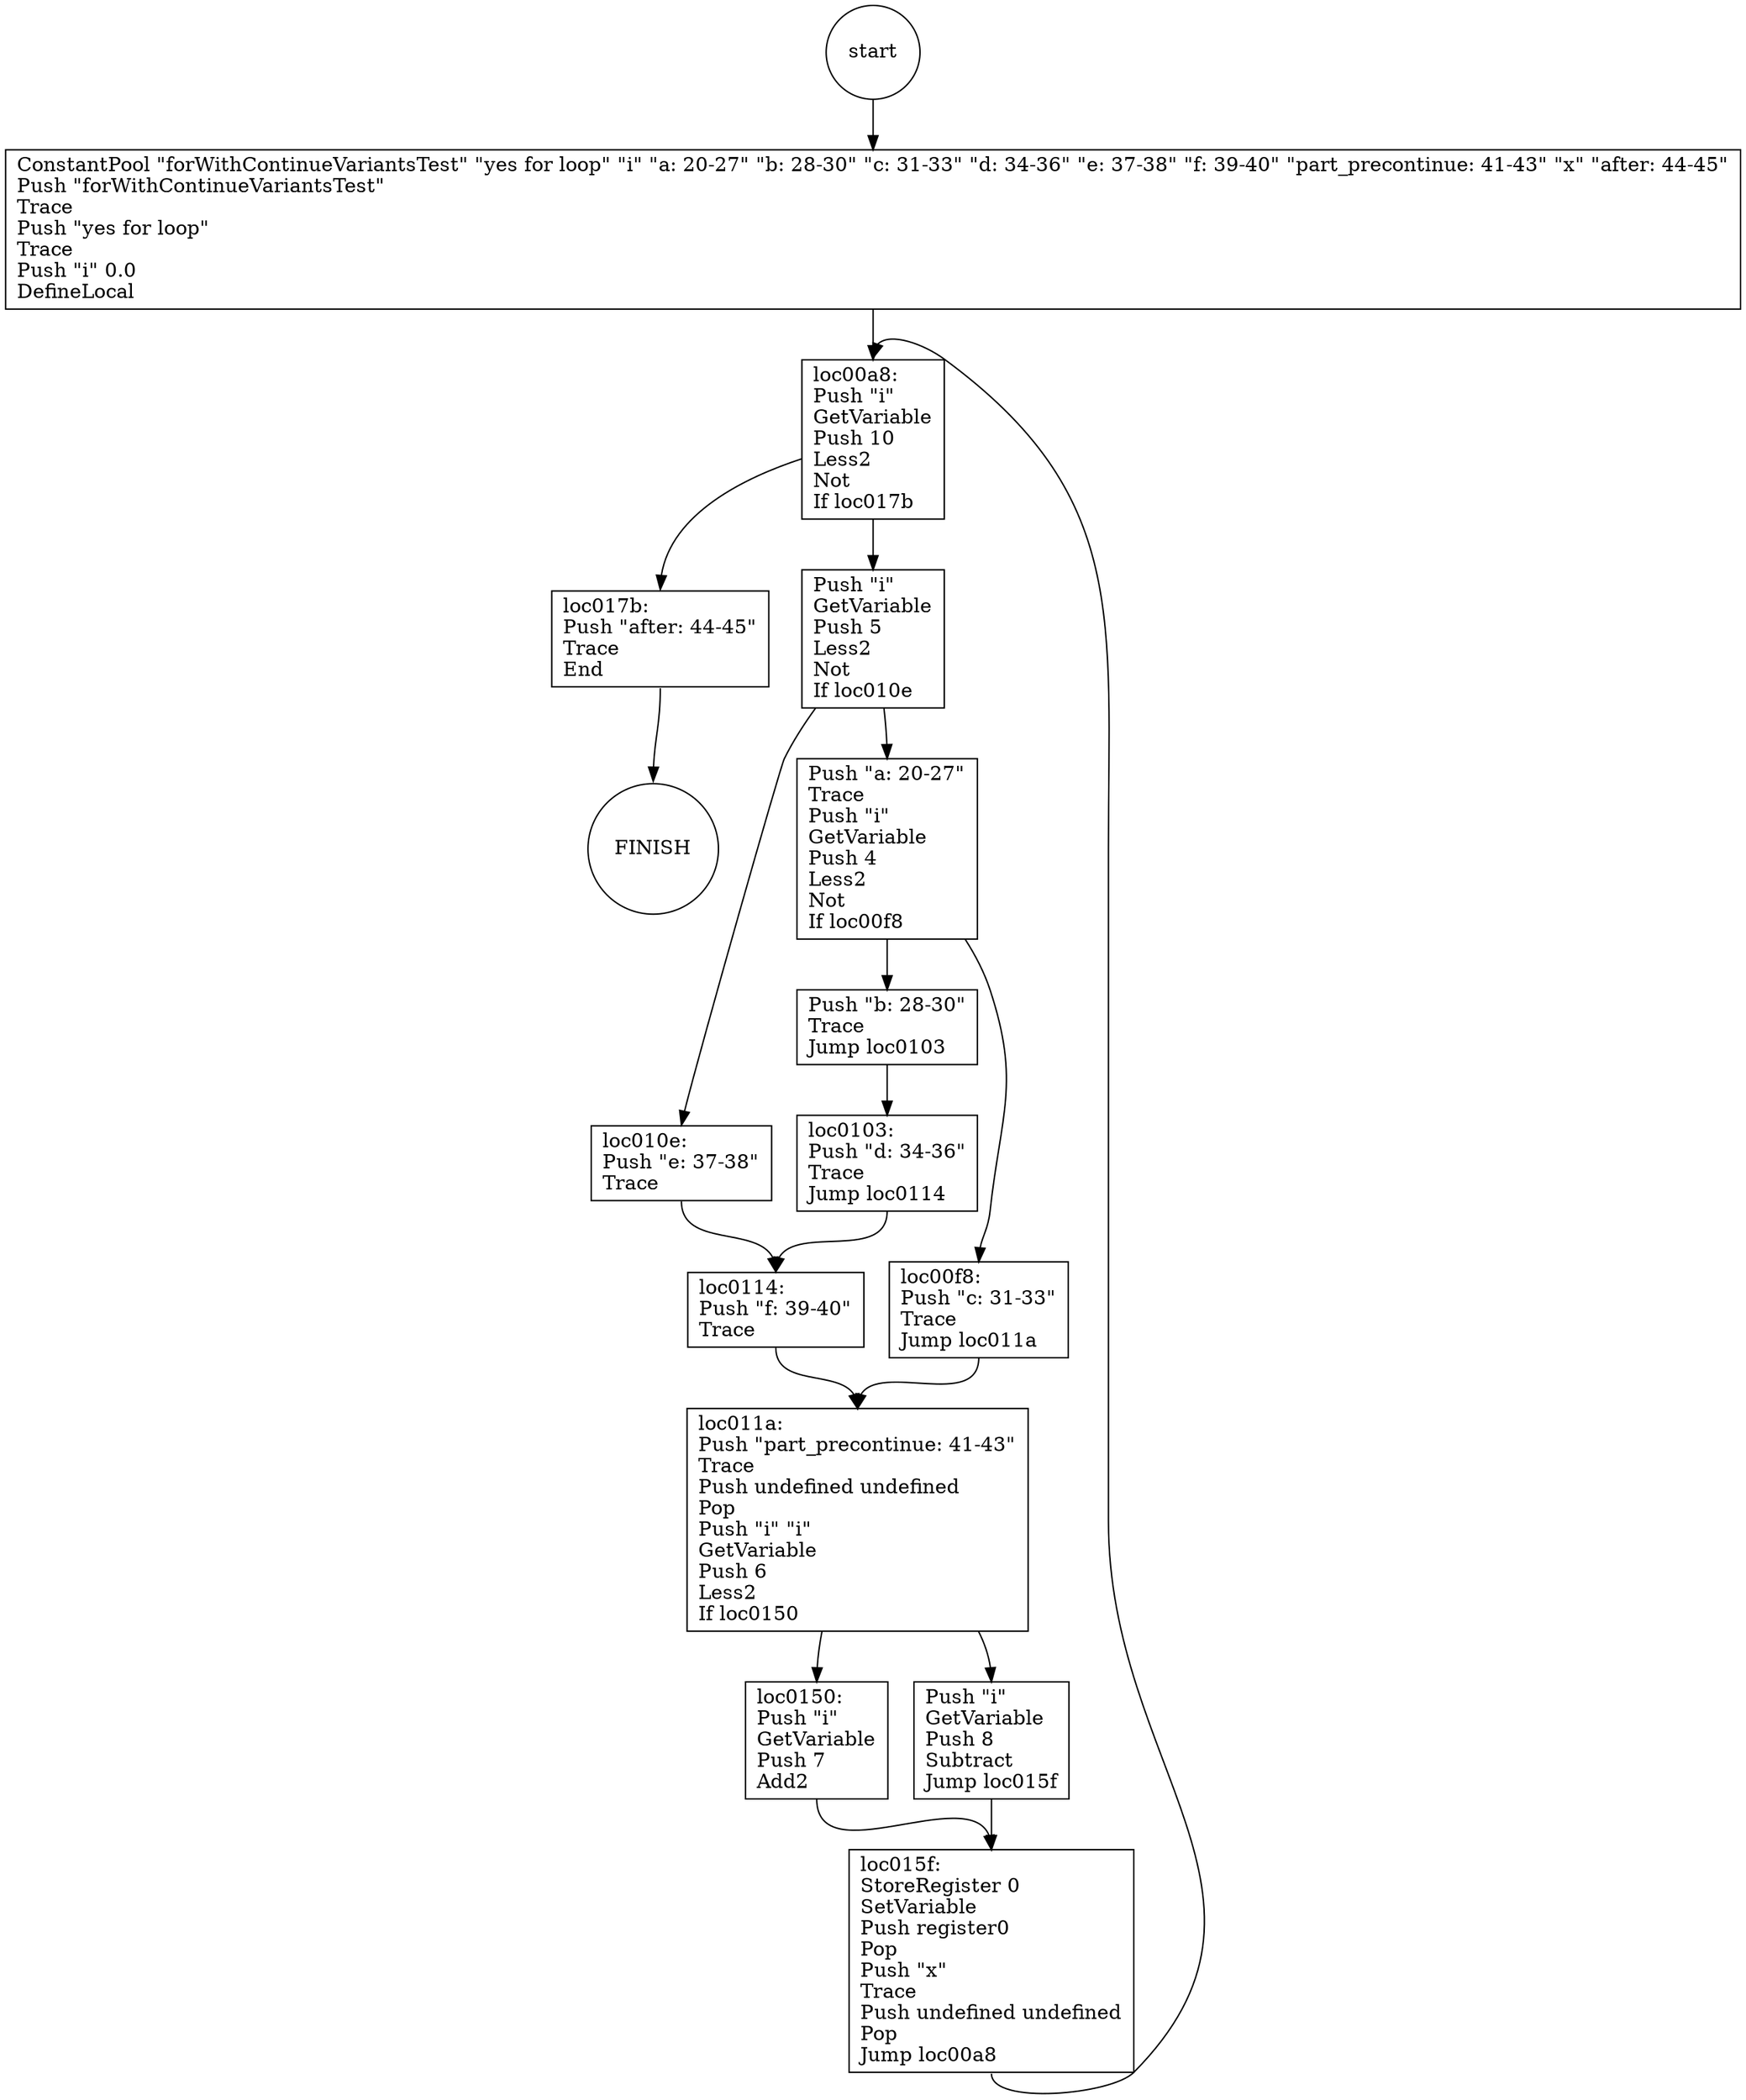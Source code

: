 digraph pcode {
start [shape="circle"]
start:s -> loc0000:n;
loc00a8 [shape="box" label="loc00a8:\lPush \"i\"\lGetVariable\lPush 10\lLess2\lNot\lIf loc017b\l"];
loc00a8 -> loc017b:n;
loc00a8 -> loc00bd:n;
loc011a [shape="box" label="loc011a:\lPush \"part_precontinue: 41-43\"\lTrace\lPush undefined undefined\lPop\lPush \"i\" \"i\"\lGetVariable\lPush 6\lLess2\lIf loc0150\l"];
loc011a -> loc0150:n;
loc011a -> loc013c:n;
loc00bd [shape="box" label="Push \"i\"\lGetVariable\lPush 5\lLess2\lNot\lIf loc010e\l"];
loc00bd -> loc010e:n;
loc00bd -> loc00d2:n;
loc013c [shape="box" label="Push \"i\"\lGetVariable\lPush 8\lSubtract\lJump loc015f\l"];
loc013c:s -> loc015f:n;
loc00d2 [shape="box" label="Push \"a: 20-27\"\lTrace\lPush \"i\"\lGetVariable\lPush 4\lLess2\lNot\lIf loc00f8\l"];
loc00d2 -> loc00f8:n;
loc00d2 -> loc00ed:n;
loc0150 [shape="box" label="loc0150:\lPush \"i\"\lGetVariable\lPush 7\lAdd2\l"];
loc0150:s -> loc015f:n;
loc015f [shape="box" label="loc015f:\lStoreRegister 0\lSetVariable\lPush register0\lPop\lPush \"x\"\lTrace\lPush undefined undefined\lPop\lJump loc00a8\l"];
loc015f:s -> loc00a8:n;
loc00ed [shape="box" label="Push \"b: 28-30\"\lTrace\lJump loc0103\l"];
loc00ed:s -> loc0103:n;
loc00f8 [shape="box" label="loc00f8:\lPush \"c: 31-33\"\lTrace\lJump loc011a\l"];
loc00f8:s -> loc011a:n;
loc0000 [shape="box" label="ConstantPool \"forWithContinueVariantsTest\" \"yes for loop\" \"i\" \"a: 20-27\" \"b: 28-30\" \"c: 31-33\" \"d: 34-36\" \"e: 37-38\" \"f: 39-40\" \"part_precontinue: 41-43\" \"x\" \"after: 44-45\"\lPush \"forWithContinueVariantsTest\"\lTrace\lPush \"yes for loop\"\lTrace\lPush \"i\" 0.0\lDefineLocal\l"];
loc0000:s -> loc00a8:n;
loc0103 [shape="box" label="loc0103:\lPush \"d: 34-36\"\lTrace\lJump loc0114\l"];
loc0103:s -> loc0114:n;
loc017b [shape="box" label="loc017b:\lPush \"after: 44-45\"\lTrace\lEnd\l"];
loc017b:s -> loc0182:n;
loc010e [shape="box" label="loc010e:\lPush \"e: 37-38\"\lTrace\l"];
loc010e:s -> loc0114:n;
loc0182 [shape="circle" label="FINISH"];
loc0114 [shape="box" label="loc0114:\lPush \"f: 39-40\"\lTrace\l"];
loc0114:s -> loc011a:n;
}
